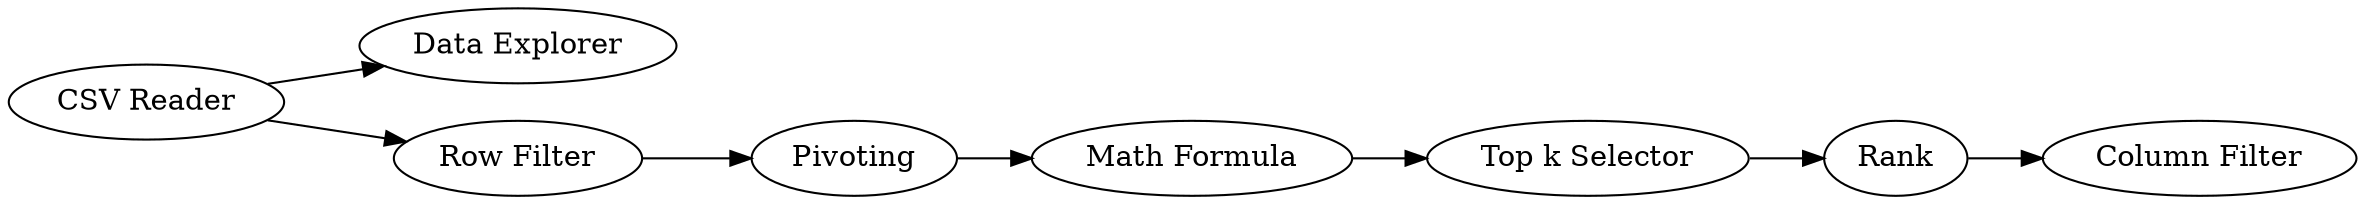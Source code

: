 digraph {
	1 [label="CSV Reader"]
	2 [label="Data Explorer"]
	12 [label="Row Filter"]
	14 [label=Pivoting]
	16 [label="Math Formula"]
	17 [label="Top k Selector"]
	19 [label=Rank]
	20 [label="Column Filter"]
	1 -> 2
	1 -> 12
	12 -> 14
	14 -> 16
	16 -> 17
	17 -> 19
	19 -> 20
	rankdir=LR
}

